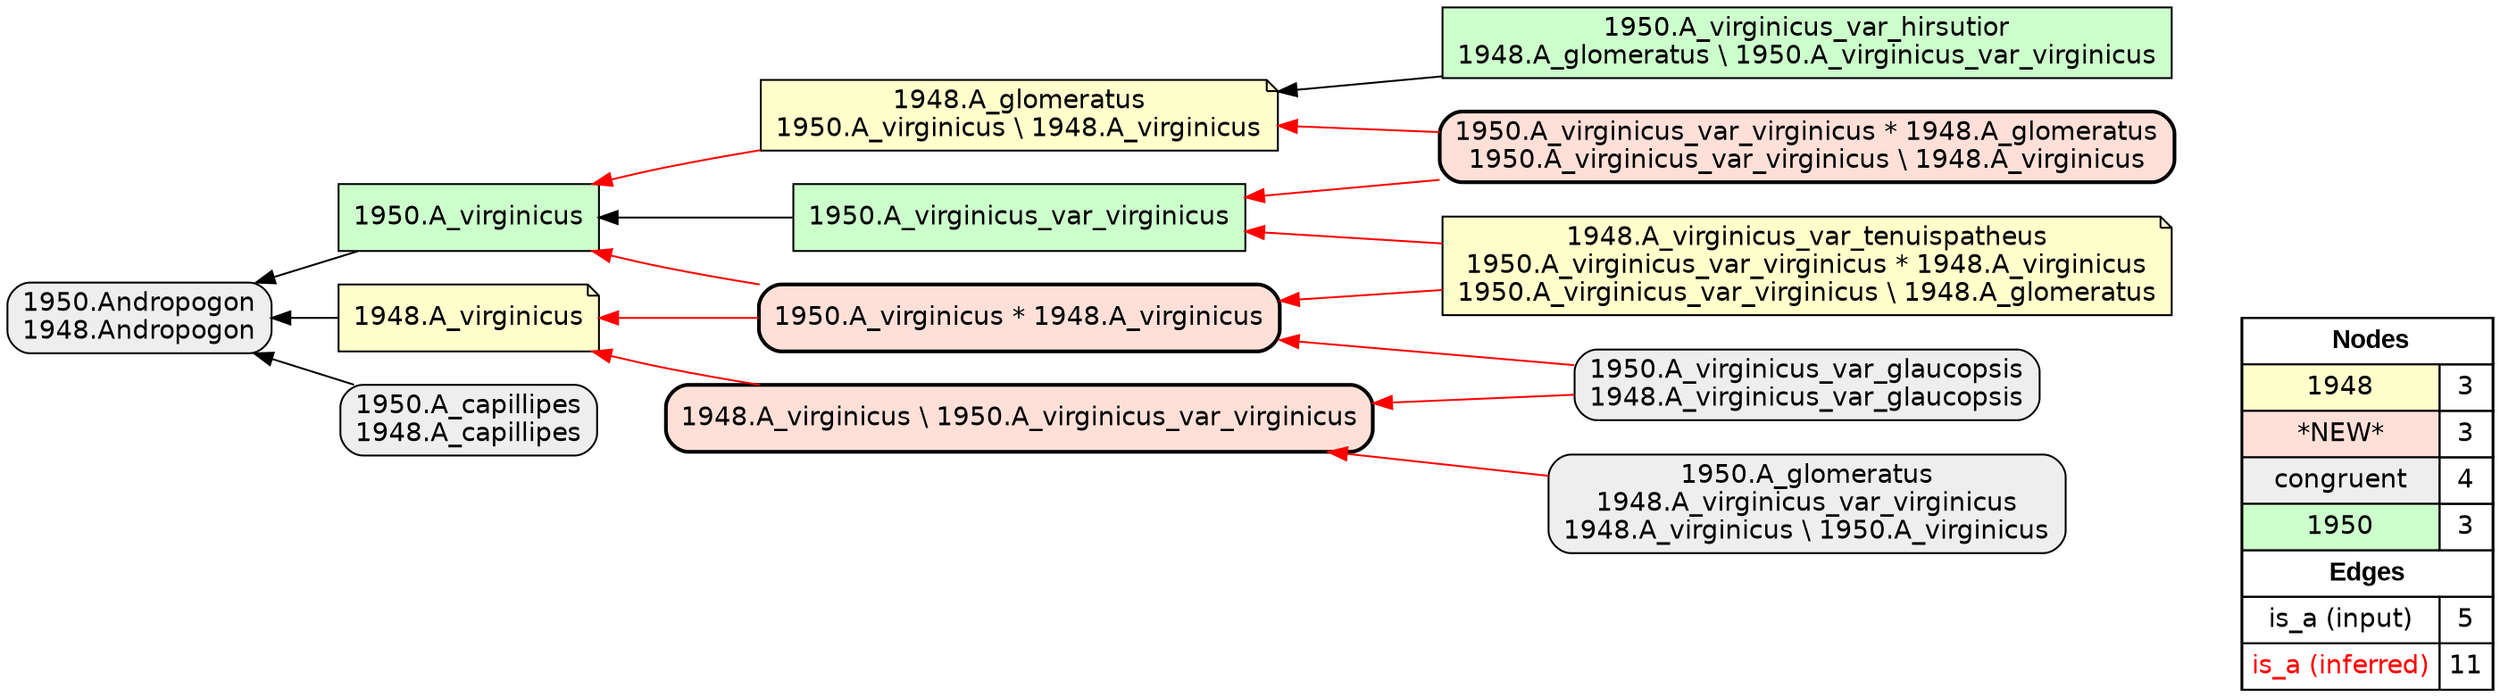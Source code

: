 digraph{
rankdir=RL
node[shape=note style=filled fillcolor="#FFFFCC" fontname="helvetica"] 
"1948.A_virginicus_var_tenuispatheus\n1950.A_virginicus_var_virginicus * 1948.A_virginicus\n1950.A_virginicus_var_virginicus \\ 1948.A_glomeratus"
"1948.A_glomeratus\n1950.A_virginicus \\ 1948.A_virginicus"
"1948.A_virginicus"
node[shape=box style="filled,rounded,bold" fillcolor="#FFE0D8" fontname="helvetica"] 
"1950.A_virginicus * 1948.A_virginicus"
"1948.A_virginicus \\ 1950.A_virginicus_var_virginicus"
"1950.A_virginicus_var_virginicus * 1948.A_glomeratus\n1950.A_virginicus_var_virginicus \\ 1948.A_virginicus"
node[shape=box style="filled,rounded" fillcolor="#EEEEEE" fontname="helvetica"] 
"1950.A_virginicus_var_glaucopsis\n1948.A_virginicus_var_glaucopsis"
"1950.A_capillipes\n1948.A_capillipes"
"1950.A_glomeratus\n1948.A_virginicus_var_virginicus\n1948.A_virginicus \\ 1950.A_virginicus"
"1950.Andropogon\n1948.Andropogon"
node[shape=box style=filled fillcolor="#CCFFCC" fontname="helvetica"] 
"1950.A_virginicus_var_hirsutior\n1948.A_glomeratus \\ 1950.A_virginicus_var_virginicus"
"1950.A_virginicus_var_virginicus"
"1950.A_virginicus"
edge[arrowhead=normal style=dotted color="#000000" constraint=true penwidth=1]
edge[arrowhead=normal style=solid color="#000000" constraint=true penwidth=1]
"1948.A_virginicus" -> "1950.Andropogon\n1948.Andropogon"
"1950.A_virginicus_var_hirsutior\n1948.A_glomeratus \\ 1950.A_virginicus_var_virginicus" -> "1948.A_glomeratus\n1950.A_virginicus \\ 1948.A_virginicus"
"1950.A_capillipes\n1948.A_capillipes" -> "1950.Andropogon\n1948.Andropogon"
"1950.A_virginicus" -> "1950.Andropogon\n1948.Andropogon"
"1950.A_virginicus_var_virginicus" -> "1950.A_virginicus"
edge[arrowhead=normal style=solid color="#FF0000" constraint=true penwidth=1]
"1950.A_virginicus * 1948.A_virginicus" -> "1948.A_virginicus"
"1950.A_virginicus * 1948.A_virginicus" -> "1950.A_virginicus"
"1948.A_glomeratus\n1950.A_virginicus \\ 1948.A_virginicus" -> "1950.A_virginicus"
"1950.A_virginicus_var_glaucopsis\n1948.A_virginicus_var_glaucopsis" -> "1950.A_virginicus * 1948.A_virginicus"
"1950.A_virginicus_var_glaucopsis\n1948.A_virginicus_var_glaucopsis" -> "1948.A_virginicus \\ 1950.A_virginicus_var_virginicus"
"1948.A_virginicus_var_tenuispatheus\n1950.A_virginicus_var_virginicus * 1948.A_virginicus\n1950.A_virginicus_var_virginicus \\ 1948.A_glomeratus" -> "1950.A_virginicus * 1948.A_virginicus"
"1950.A_glomeratus\n1948.A_virginicus_var_virginicus\n1948.A_virginicus \\ 1950.A_virginicus" -> "1948.A_virginicus \\ 1950.A_virginicus_var_virginicus"
"1950.A_virginicus_var_virginicus * 1948.A_glomeratus\n1950.A_virginicus_var_virginicus \\ 1948.A_virginicus" -> "1948.A_glomeratus\n1950.A_virginicus \\ 1948.A_virginicus"
"1950.A_virginicus_var_virginicus * 1948.A_glomeratus\n1950.A_virginicus_var_virginicus \\ 1948.A_virginicus" -> "1950.A_virginicus_var_virginicus"
"1948.A_virginicus \\ 1950.A_virginicus_var_virginicus" -> "1948.A_virginicus"
"1948.A_virginicus_var_tenuispatheus\n1950.A_virginicus_var_virginicus * 1948.A_virginicus\n1950.A_virginicus_var_virginicus \\ 1948.A_glomeratus" -> "1950.A_virginicus_var_virginicus"
node[shape=box] 
{rank=source Legend [fillcolor= white margin=0 label=< 
 <TABLE BORDER="0" CELLBORDER="1" CELLSPACING="0" CELLPADDING="4"> 
<TR> <TD COLSPAN="2"><font face="Arial Black"> Nodes</font></TD> </TR> 
<TR> 
 <TD bgcolor="#FFFFCC" fontname="helvetica">1948</TD> 
 <TD>3</TD> 
 </TR> 
<TR> 
 <TD bgcolor="#FFE0D8" fontname="helvetica">*NEW*</TD> 
 <TD>3</TD> 
 </TR> 
<TR> 
 <TD bgcolor="#EEEEEE" fontname="helvetica">congruent</TD> 
 <TD>4</TD> 
 </TR> 
<TR> 
 <TD bgcolor="#CCFFCC" fontname="helvetica">1950</TD> 
 <TD>3</TD> 
 </TR> 
<TR> <TD COLSPAN="2"><font face = "Arial Black"> Edges </font></TD> </TR> 
<TR> 
 <TD><font color ="#000000">is_a (input)</font></TD><TD>5</TD>
</TR>
<TR> 
 <TD><font color ="#FF0000">is_a (inferred)</font></TD><TD>11</TD>
</TR>
</TABLE> 
 >] } 
}